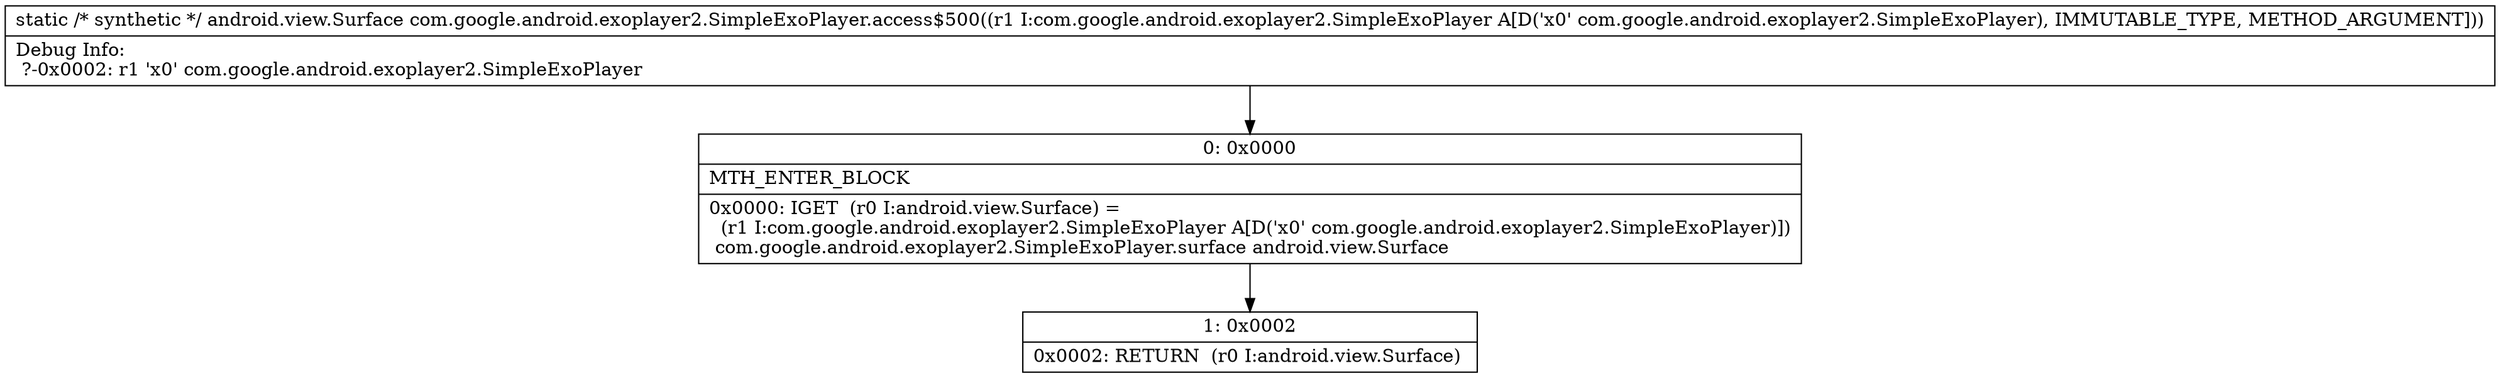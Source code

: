 digraph "CFG forcom.google.android.exoplayer2.SimpleExoPlayer.access$500(Lcom\/google\/android\/exoplayer2\/SimpleExoPlayer;)Landroid\/view\/Surface;" {
Node_0 [shape=record,label="{0\:\ 0x0000|MTH_ENTER_BLOCK\l|0x0000: IGET  (r0 I:android.view.Surface) = \l  (r1 I:com.google.android.exoplayer2.SimpleExoPlayer A[D('x0' com.google.android.exoplayer2.SimpleExoPlayer)])\l com.google.android.exoplayer2.SimpleExoPlayer.surface android.view.Surface \l}"];
Node_1 [shape=record,label="{1\:\ 0x0002|0x0002: RETURN  (r0 I:android.view.Surface) \l}"];
MethodNode[shape=record,label="{static \/* synthetic *\/ android.view.Surface com.google.android.exoplayer2.SimpleExoPlayer.access$500((r1 I:com.google.android.exoplayer2.SimpleExoPlayer A[D('x0' com.google.android.exoplayer2.SimpleExoPlayer), IMMUTABLE_TYPE, METHOD_ARGUMENT]))  | Debug Info:\l  ?\-0x0002: r1 'x0' com.google.android.exoplayer2.SimpleExoPlayer\l}"];
MethodNode -> Node_0;
Node_0 -> Node_1;
}

